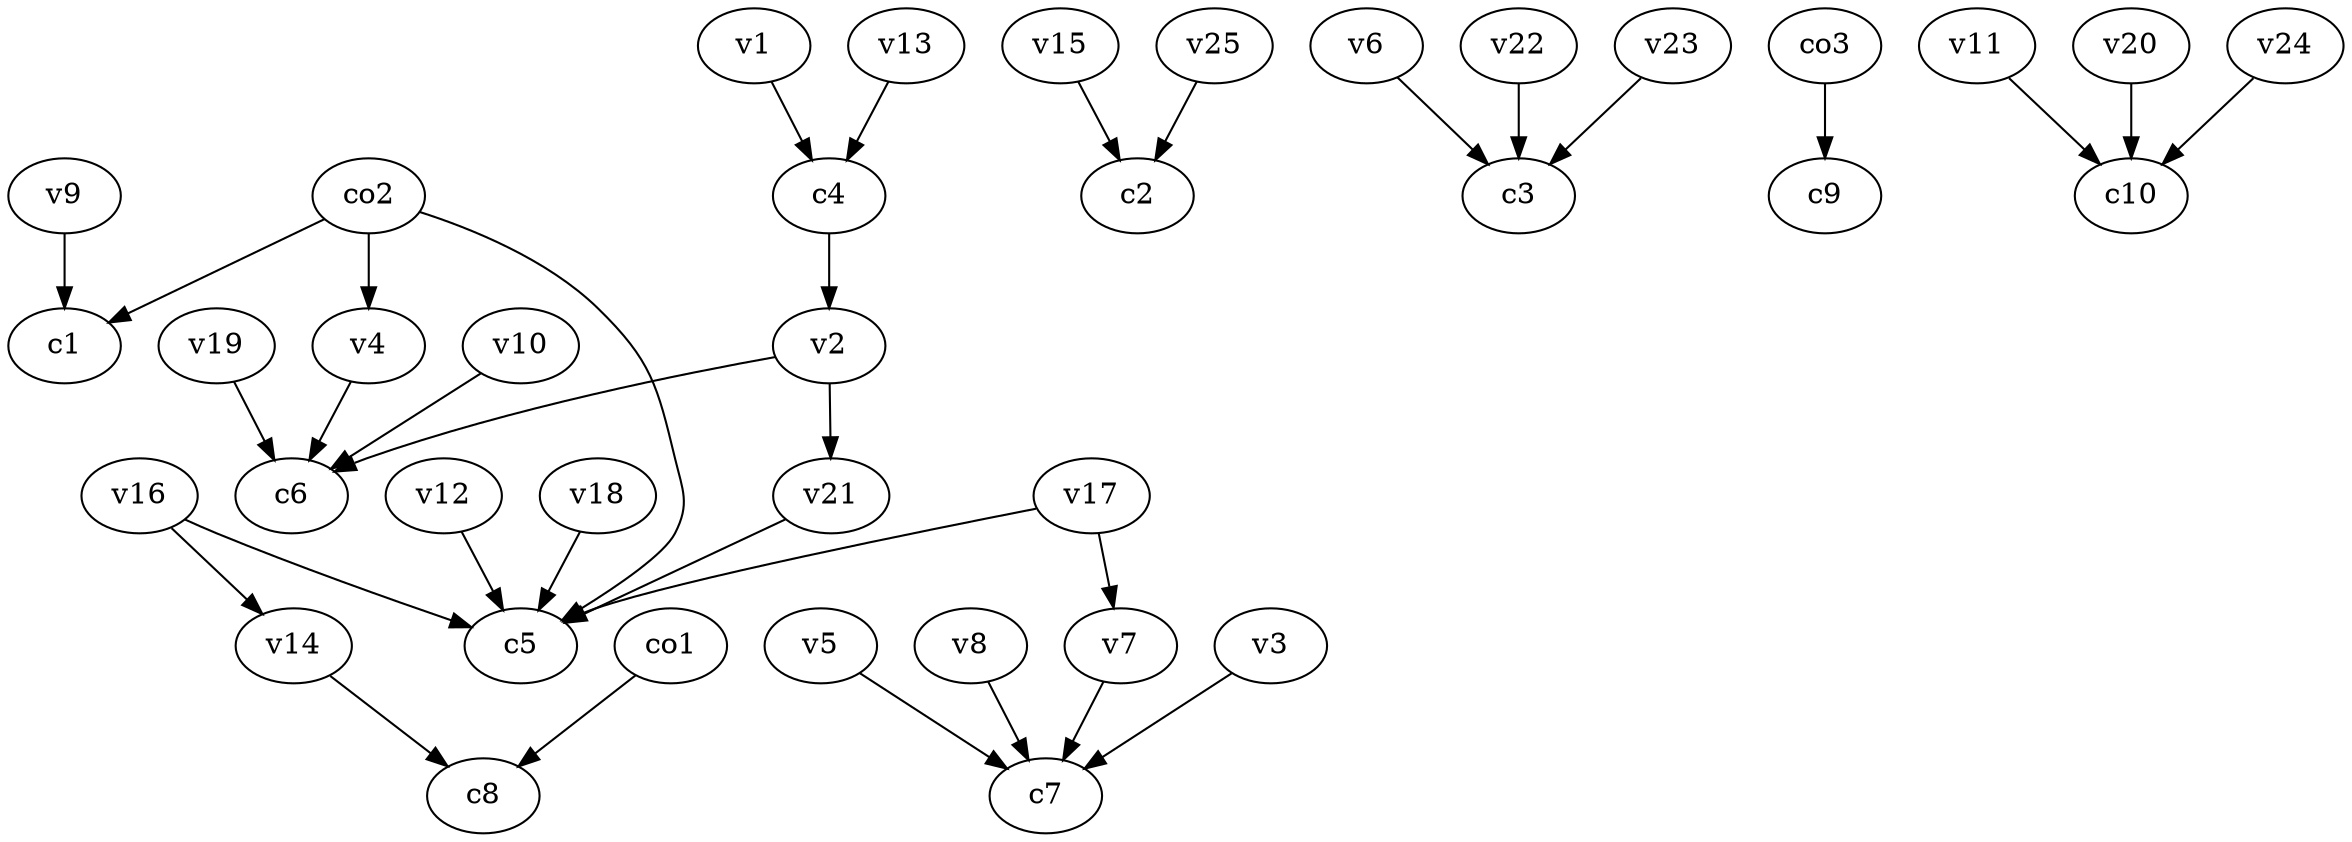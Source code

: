 strict digraph  {
c1;
c2;
c3;
c4;
c5;
c6;
c7;
c8;
c9;
c10;
v1;
v2;
v3;
v4;
v5;
v6;
v7;
v8;
v9;
v10;
v11;
v12;
v13;
v14;
v15;
v16;
v17;
v18;
v19;
v20;
v21;
v22;
v23;
v24;
v25;
co1;
co2;
co3;
c4 -> v2  [weight=1];
v1 -> c4  [weight=1];
v2 -> c6  [weight=1];
v2 -> v21  [weight=1];
v3 -> c7  [weight=1];
v4 -> c6  [weight=1];
v5 -> c7  [weight=1];
v6 -> c3  [weight=1];
v7 -> c7  [weight=1];
v8 -> c7  [weight=1];
v9 -> c1  [weight=1];
v10 -> c6  [weight=1];
v11 -> c10  [weight=1];
v12 -> c5  [weight=1];
v13 -> c4  [weight=1];
v14 -> c8  [weight=1];
v15 -> c2  [weight=1];
v16 -> c5  [weight=1];
v16 -> v14  [weight=1];
v17 -> c5  [weight=1];
v17 -> v7  [weight=1];
v18 -> c5  [weight=1];
v19 -> c6  [weight=1];
v20 -> c10  [weight=1];
v21 -> c5  [weight=1];
v22 -> c3  [weight=1];
v23 -> c3  [weight=1];
v24 -> c10  [weight=1];
v25 -> c2  [weight=1];
co1 -> c8  [weight=1];
co2 -> c1  [weight=1];
co2 -> c5  [weight=1];
co2 -> v4  [weight=1];
co3 -> c9  [weight=1];
}
